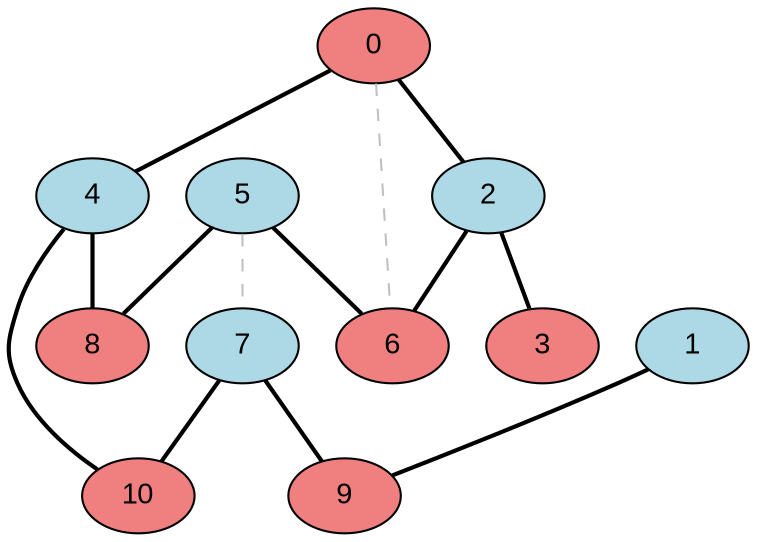 graph MaxCutGreedy {
  node [style=filled, fontname="Arial"];
  0 [fillcolor=lightcoral];
  1 [fillcolor=lightblue];
  2 [fillcolor=lightblue];
  3 [fillcolor=lightcoral];
  4 [fillcolor=lightblue];
  5 [fillcolor=lightblue];
  6 [fillcolor=lightcoral];
  7 [fillcolor=lightblue];
  8 [fillcolor=lightcoral];
  9 [fillcolor=lightcoral];
  10 [fillcolor=lightcoral];
  0 -- 2 [color=black, style=bold];
  0 -- 4 [color=black, style=bold];
  0 -- 6 [color=gray, style=dashed];
  1 -- 9 [color=black, style=bold];
  2 -- 3 [color=black, style=bold];
  2 -- 6 [color=black, style=bold];
  4 -- 8 [color=black, style=bold];
  4 -- 10 [color=black, style=bold];
  5 -- 6 [color=black, style=bold];
  5 -- 7 [color=gray, style=dashed];
  5 -- 8 [color=black, style=bold];
  7 -- 9 [color=black, style=bold];
  7 -- 10 [color=black, style=bold];
}
